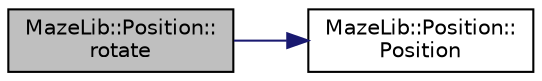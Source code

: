 digraph "MazeLib::Position::rotate"
{
 // LATEX_PDF_SIZE
  edge [fontname="Helvetica",fontsize="10",labelfontname="Helvetica",labelfontsize="10"];
  node [fontname="Helvetica",fontsize="10",shape=record];
  rankdir="LR";
  Node1 [label="MazeLib::Position::\lrotate",height=0.2,width=0.4,color="black", fillcolor="grey75", style="filled", fontcolor="black",tooltip="座標を回転変換する"];
  Node1 -> Node2 [color="midnightblue",fontsize="10",style="solid",fontname="Helvetica"];
  Node2 [label="MazeLib::Position::\lPosition",height=0.2,width=0.4,color="black", fillcolor="white", style="filled",URL="$d0/ddc/structMazeLib_1_1Position.html#a273bddbcc328c127be9453db54707ef6",tooltip="ゼロ初期化のデフォルトコンストラクタ"];
}
